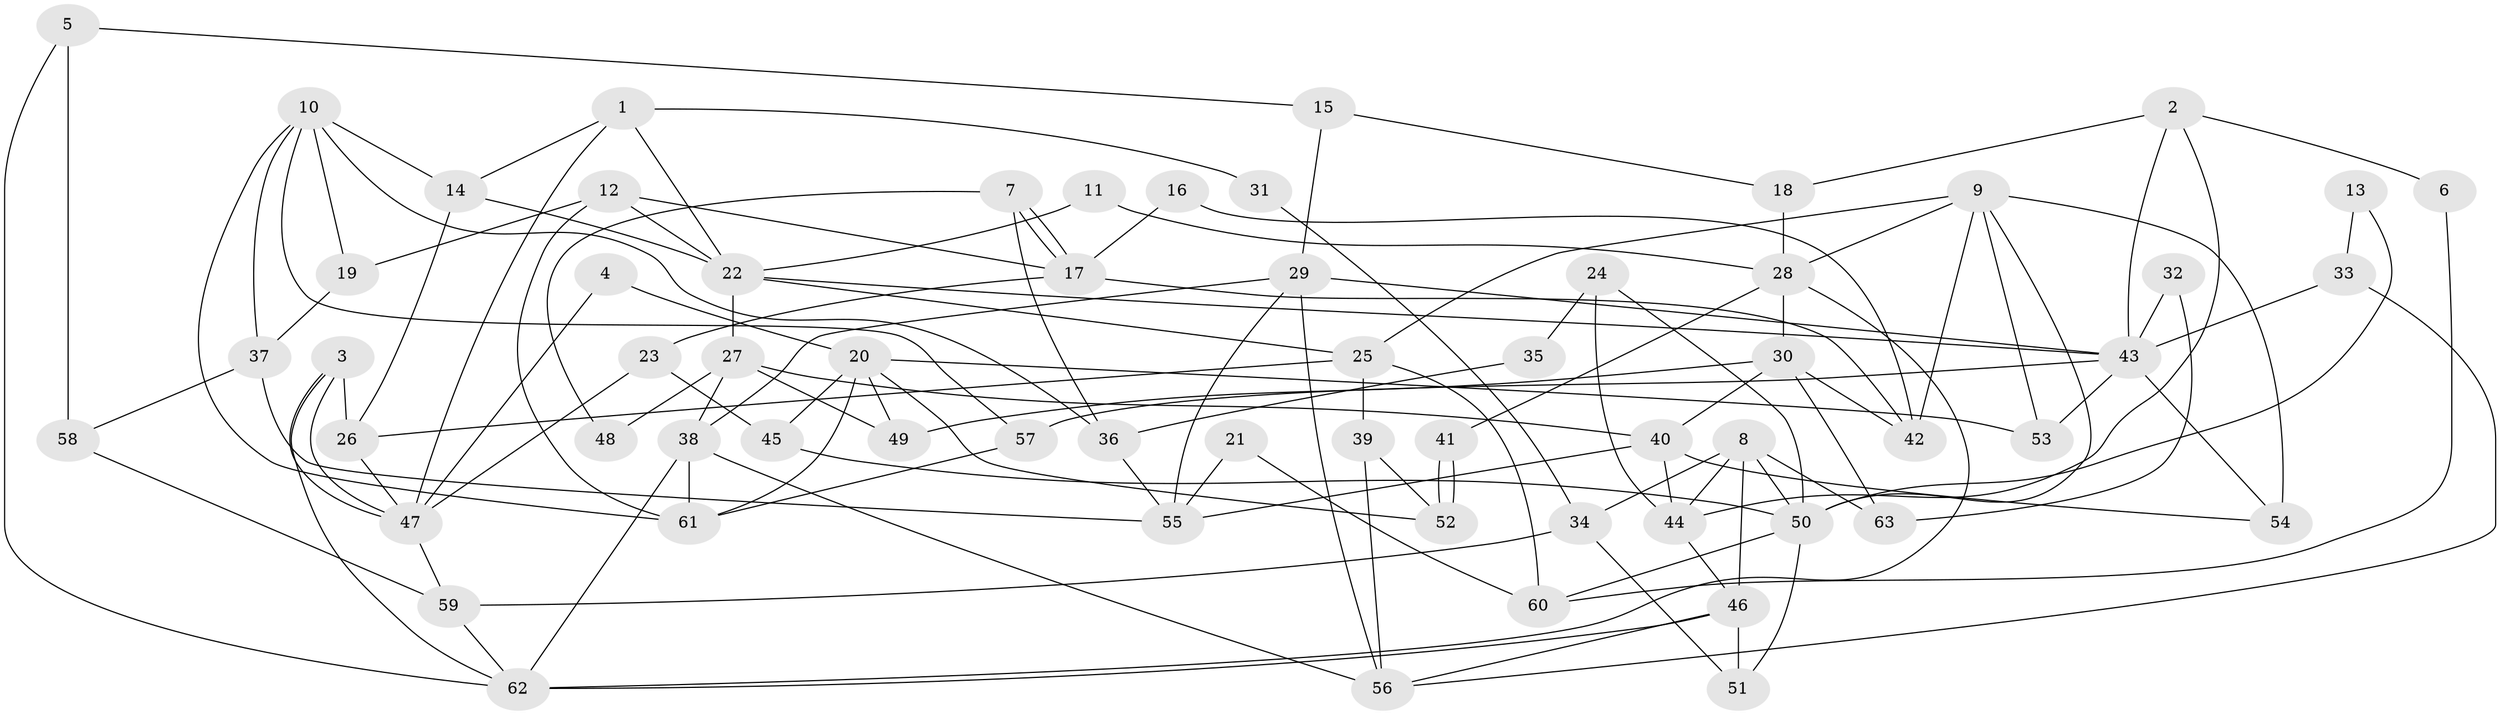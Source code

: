 // coarse degree distribution, {4: 0.18421052631578946, 10: 0.02631578947368421, 5: 0.13157894736842105, 2: 0.07894736842105263, 6: 0.13157894736842105, 7: 0.18421052631578946, 1: 0.02631578947368421, 3: 0.18421052631578946, 8: 0.05263157894736842}
// Generated by graph-tools (version 1.1) at 2025/52/02/27/25 19:52:04]
// undirected, 63 vertices, 126 edges
graph export_dot {
graph [start="1"]
  node [color=gray90,style=filled];
  1;
  2;
  3;
  4;
  5;
  6;
  7;
  8;
  9;
  10;
  11;
  12;
  13;
  14;
  15;
  16;
  17;
  18;
  19;
  20;
  21;
  22;
  23;
  24;
  25;
  26;
  27;
  28;
  29;
  30;
  31;
  32;
  33;
  34;
  35;
  36;
  37;
  38;
  39;
  40;
  41;
  42;
  43;
  44;
  45;
  46;
  47;
  48;
  49;
  50;
  51;
  52;
  53;
  54;
  55;
  56;
  57;
  58;
  59;
  60;
  61;
  62;
  63;
  1 -- 47;
  1 -- 14;
  1 -- 22;
  1 -- 31;
  2 -- 44;
  2 -- 43;
  2 -- 6;
  2 -- 18;
  3 -- 47;
  3 -- 47;
  3 -- 62;
  3 -- 26;
  4 -- 20;
  4 -- 47;
  5 -- 58;
  5 -- 62;
  5 -- 15;
  6 -- 60;
  7 -- 17;
  7 -- 17;
  7 -- 36;
  7 -- 48;
  8 -- 46;
  8 -- 50;
  8 -- 34;
  8 -- 44;
  8 -- 63;
  9 -- 25;
  9 -- 28;
  9 -- 42;
  9 -- 50;
  9 -- 53;
  9 -- 54;
  10 -- 61;
  10 -- 14;
  10 -- 19;
  10 -- 36;
  10 -- 37;
  10 -- 57;
  11 -- 28;
  11 -- 22;
  12 -- 61;
  12 -- 22;
  12 -- 17;
  12 -- 19;
  13 -- 33;
  13 -- 50;
  14 -- 22;
  14 -- 26;
  15 -- 29;
  15 -- 18;
  16 -- 17;
  16 -- 42;
  17 -- 23;
  17 -- 42;
  18 -- 28;
  19 -- 37;
  20 -- 53;
  20 -- 52;
  20 -- 45;
  20 -- 49;
  20 -- 61;
  21 -- 55;
  21 -- 60;
  22 -- 27;
  22 -- 25;
  22 -- 43;
  23 -- 45;
  23 -- 47;
  24 -- 44;
  24 -- 50;
  24 -- 35;
  25 -- 26;
  25 -- 39;
  25 -- 60;
  26 -- 47;
  27 -- 38;
  27 -- 49;
  27 -- 40;
  27 -- 48;
  28 -- 30;
  28 -- 41;
  28 -- 62;
  29 -- 38;
  29 -- 55;
  29 -- 43;
  29 -- 56;
  30 -- 40;
  30 -- 42;
  30 -- 49;
  30 -- 63;
  31 -- 34;
  32 -- 43;
  32 -- 63;
  33 -- 43;
  33 -- 56;
  34 -- 59;
  34 -- 51;
  35 -- 36;
  36 -- 55;
  37 -- 55;
  37 -- 58;
  38 -- 56;
  38 -- 61;
  38 -- 62;
  39 -- 56;
  39 -- 52;
  40 -- 54;
  40 -- 44;
  40 -- 55;
  41 -- 52;
  41 -- 52;
  43 -- 53;
  43 -- 54;
  43 -- 57;
  44 -- 46;
  45 -- 50;
  46 -- 62;
  46 -- 51;
  46 -- 56;
  47 -- 59;
  50 -- 51;
  50 -- 60;
  57 -- 61;
  58 -- 59;
  59 -- 62;
}
